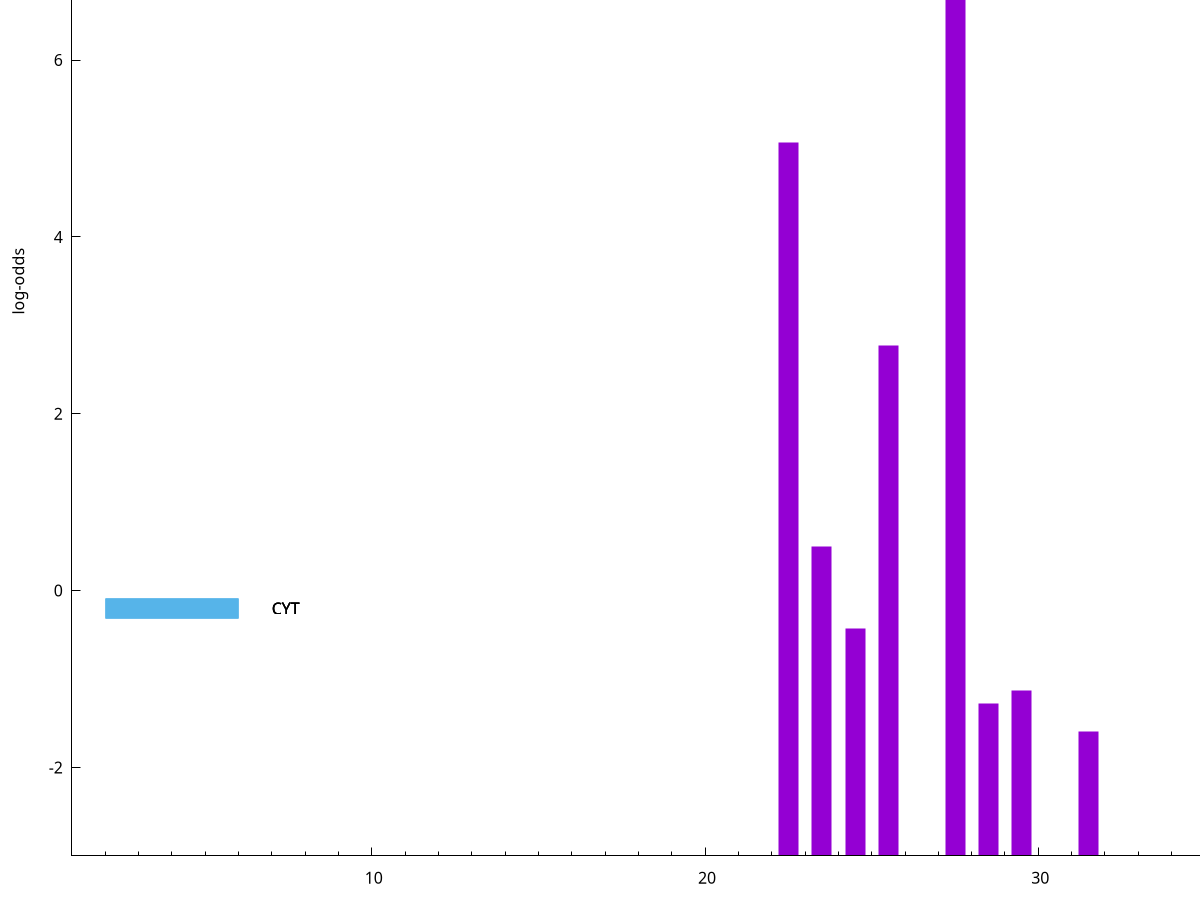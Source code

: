 set title "LipoP predictions for SRR5666568.gff"
set size 2., 1.4
set xrange [1:70] 
set mxtics 10
set yrange [-3:10]
set y2range [0:13]
set ylabel "log-odds"
set term postscript eps color solid "Helvetica" 30
set output "SRR5666568.gff338.eps"
set arrow from 2,7.46203 to 6,7.46203 nohead lt 1 lw 20
set label "SpI" at 7,7.46203
set arrow from 2,7.45228 to 6,7.45228 nohead lt 4 lw 20
set label "TMH" at 7,7.45228
set arrow from 2,-0.200913 to 6,-0.200913 nohead lt 3 lw 20
set label "CYT" at 7,-0.200913
set arrow from 2,-0.200913 to 6,-0.200913 nohead lt 3 lw 20
set label "CYT" at 7,-0.200913
set arrow from 2,-0.200913 to 6,-0.200913 nohead lt 3 lw 20
set label "CYT" at 7,-0.200913
set arrow from 2,7.46203 to 6,7.46203 nohead lt 1 lw 20
set label "SpI" at 7,7.46203
# NOTE: The scores below are the log-odds scores with the threshold
# NOTE: subtracted (a hack to make gnuplot make the histogram all
# NOTE: look nice).
plot "-" axes x1y2 title "" with impulses lt 1 lw 20
27.500000 10.050760
22.500000 8.063680
25.500000 5.771690
23.500000 3.496280
24.500000 2.573558
29.500000 1.870000
28.500000 1.720530
31.500000 1.404790
e
exit
